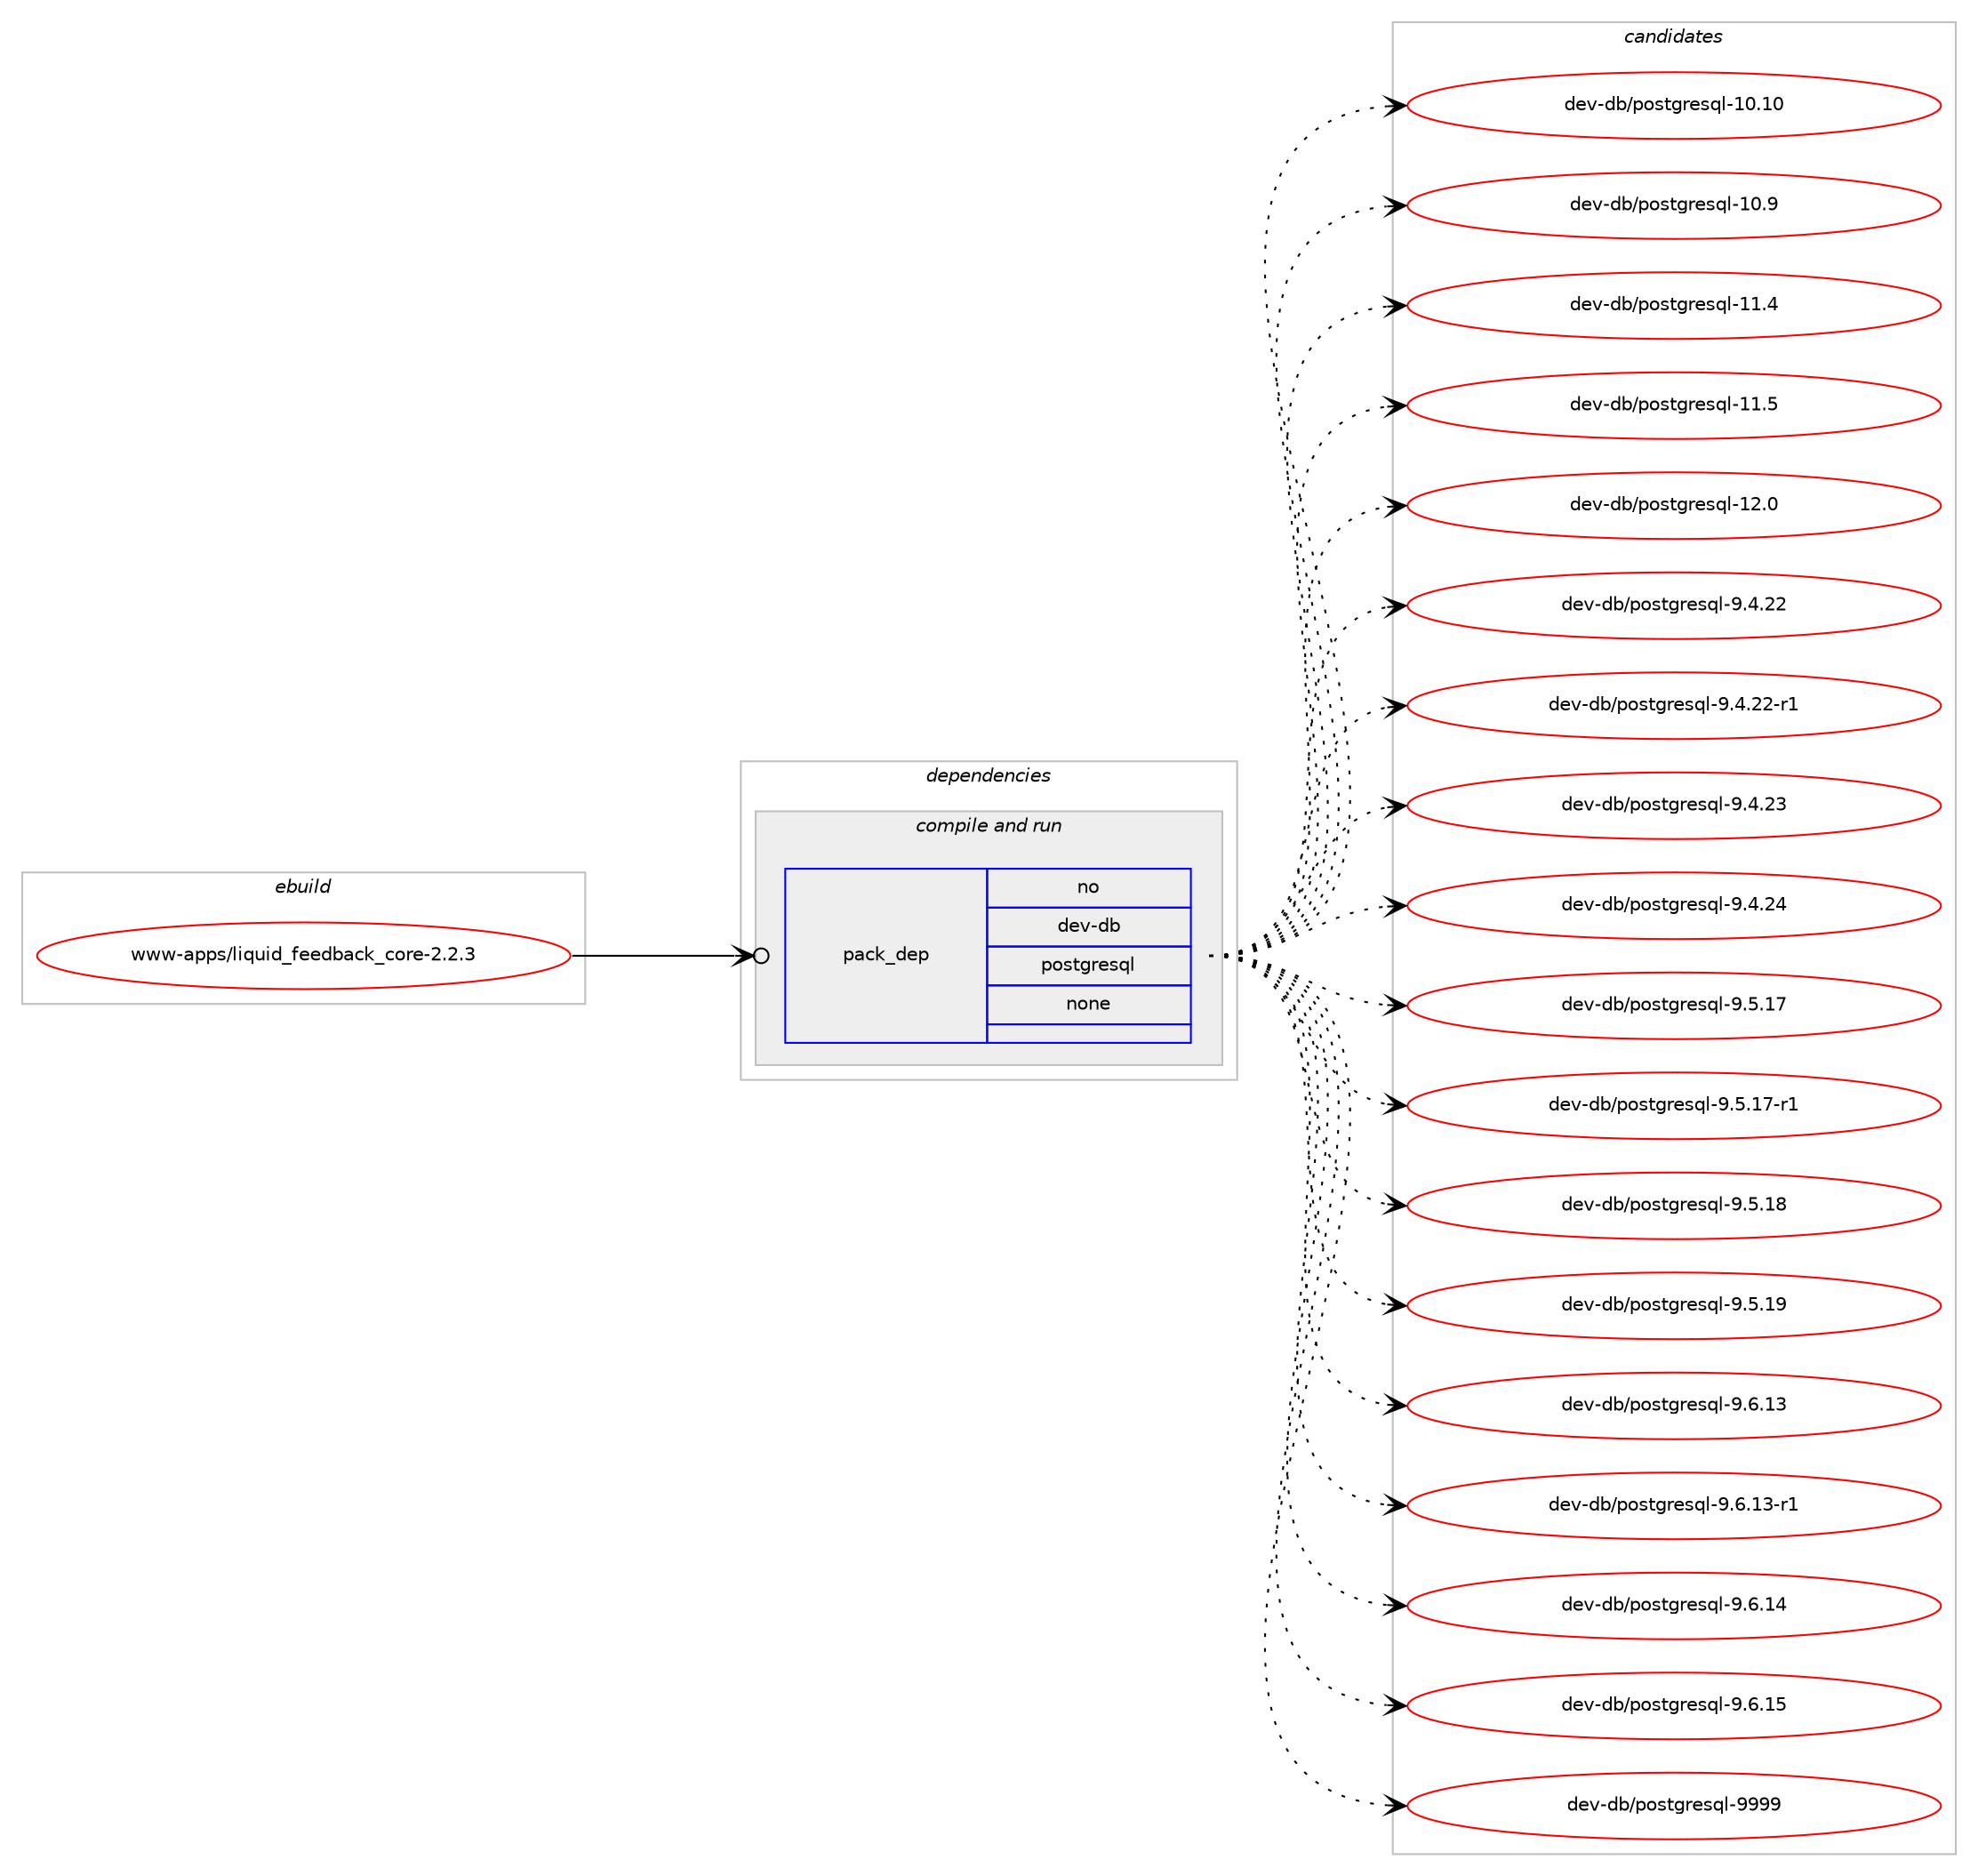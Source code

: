 digraph prolog {

# *************
# Graph options
# *************

newrank=true;
concentrate=true;
compound=true;
graph [rankdir=LR,fontname=Helvetica,fontsize=10,ranksep=1.5];#, ranksep=2.5, nodesep=0.2];
edge  [arrowhead=vee];
node  [fontname=Helvetica,fontsize=10];

# **********
# The ebuild
# **********

subgraph cluster_leftcol {
color=gray;
label=<<i>ebuild</i>>;
id [label="www-apps/liquid_feedback_core-2.2.3", color=red, width=4, href="../www-apps/liquid_feedback_core-2.2.3.svg"];
}

# ****************
# The dependencies
# ****************

subgraph cluster_midcol {
color=gray;
label=<<i>dependencies</i>>;
subgraph cluster_compile {
fillcolor="#eeeeee";
style=filled;
label=<<i>compile</i>>;
}
subgraph cluster_compileandrun {
fillcolor="#eeeeee";
style=filled;
label=<<i>compile and run</i>>;
subgraph pack671386 {
dependency904533 [label=<<TABLE BORDER="0" CELLBORDER="1" CELLSPACING="0" CELLPADDING="4" WIDTH="220"><TR><TD ROWSPAN="6" CELLPADDING="30">pack_dep</TD></TR><TR><TD WIDTH="110">no</TD></TR><TR><TD>dev-db</TD></TR><TR><TD>postgresql</TD></TR><TR><TD>none</TD></TR><TR><TD></TD></TR></TABLE>>, shape=none, color=blue];
}
id:e -> dependency904533:w [weight=20,style="solid",arrowhead="odotvee"];
}
subgraph cluster_run {
fillcolor="#eeeeee";
style=filled;
label=<<i>run</i>>;
}
}

# **************
# The candidates
# **************

subgraph cluster_choices {
rank=same;
color=gray;
label=<<i>candidates</i>>;

subgraph choice671386 {
color=black;
nodesep=1;
choice100101118451009847112111115116103114101115113108454948464948 [label="dev-db/postgresql-10.10", color=red, width=4,href="../dev-db/postgresql-10.10.svg"];
choice1001011184510098471121111151161031141011151131084549484657 [label="dev-db/postgresql-10.9", color=red, width=4,href="../dev-db/postgresql-10.9.svg"];
choice1001011184510098471121111151161031141011151131084549494652 [label="dev-db/postgresql-11.4", color=red, width=4,href="../dev-db/postgresql-11.4.svg"];
choice1001011184510098471121111151161031141011151131084549494653 [label="dev-db/postgresql-11.5", color=red, width=4,href="../dev-db/postgresql-11.5.svg"];
choice1001011184510098471121111151161031141011151131084549504648 [label="dev-db/postgresql-12.0", color=red, width=4,href="../dev-db/postgresql-12.0.svg"];
choice10010111845100984711211111511610311410111511310845574652465050 [label="dev-db/postgresql-9.4.22", color=red, width=4,href="../dev-db/postgresql-9.4.22.svg"];
choice100101118451009847112111115116103114101115113108455746524650504511449 [label="dev-db/postgresql-9.4.22-r1", color=red, width=4,href="../dev-db/postgresql-9.4.22-r1.svg"];
choice10010111845100984711211111511610311410111511310845574652465051 [label="dev-db/postgresql-9.4.23", color=red, width=4,href="../dev-db/postgresql-9.4.23.svg"];
choice10010111845100984711211111511610311410111511310845574652465052 [label="dev-db/postgresql-9.4.24", color=red, width=4,href="../dev-db/postgresql-9.4.24.svg"];
choice10010111845100984711211111511610311410111511310845574653464955 [label="dev-db/postgresql-9.5.17", color=red, width=4,href="../dev-db/postgresql-9.5.17.svg"];
choice100101118451009847112111115116103114101115113108455746534649554511449 [label="dev-db/postgresql-9.5.17-r1", color=red, width=4,href="../dev-db/postgresql-9.5.17-r1.svg"];
choice10010111845100984711211111511610311410111511310845574653464956 [label="dev-db/postgresql-9.5.18", color=red, width=4,href="../dev-db/postgresql-9.5.18.svg"];
choice10010111845100984711211111511610311410111511310845574653464957 [label="dev-db/postgresql-9.5.19", color=red, width=4,href="../dev-db/postgresql-9.5.19.svg"];
choice10010111845100984711211111511610311410111511310845574654464951 [label="dev-db/postgresql-9.6.13", color=red, width=4,href="../dev-db/postgresql-9.6.13.svg"];
choice100101118451009847112111115116103114101115113108455746544649514511449 [label="dev-db/postgresql-9.6.13-r1", color=red, width=4,href="../dev-db/postgresql-9.6.13-r1.svg"];
choice10010111845100984711211111511610311410111511310845574654464952 [label="dev-db/postgresql-9.6.14", color=red, width=4,href="../dev-db/postgresql-9.6.14.svg"];
choice10010111845100984711211111511610311410111511310845574654464953 [label="dev-db/postgresql-9.6.15", color=red, width=4,href="../dev-db/postgresql-9.6.15.svg"];
choice1001011184510098471121111151161031141011151131084557575757 [label="dev-db/postgresql-9999", color=red, width=4,href="../dev-db/postgresql-9999.svg"];
dependency904533:e -> choice100101118451009847112111115116103114101115113108454948464948:w [style=dotted,weight="100"];
dependency904533:e -> choice1001011184510098471121111151161031141011151131084549484657:w [style=dotted,weight="100"];
dependency904533:e -> choice1001011184510098471121111151161031141011151131084549494652:w [style=dotted,weight="100"];
dependency904533:e -> choice1001011184510098471121111151161031141011151131084549494653:w [style=dotted,weight="100"];
dependency904533:e -> choice1001011184510098471121111151161031141011151131084549504648:w [style=dotted,weight="100"];
dependency904533:e -> choice10010111845100984711211111511610311410111511310845574652465050:w [style=dotted,weight="100"];
dependency904533:e -> choice100101118451009847112111115116103114101115113108455746524650504511449:w [style=dotted,weight="100"];
dependency904533:e -> choice10010111845100984711211111511610311410111511310845574652465051:w [style=dotted,weight="100"];
dependency904533:e -> choice10010111845100984711211111511610311410111511310845574652465052:w [style=dotted,weight="100"];
dependency904533:e -> choice10010111845100984711211111511610311410111511310845574653464955:w [style=dotted,weight="100"];
dependency904533:e -> choice100101118451009847112111115116103114101115113108455746534649554511449:w [style=dotted,weight="100"];
dependency904533:e -> choice10010111845100984711211111511610311410111511310845574653464956:w [style=dotted,weight="100"];
dependency904533:e -> choice10010111845100984711211111511610311410111511310845574653464957:w [style=dotted,weight="100"];
dependency904533:e -> choice10010111845100984711211111511610311410111511310845574654464951:w [style=dotted,weight="100"];
dependency904533:e -> choice100101118451009847112111115116103114101115113108455746544649514511449:w [style=dotted,weight="100"];
dependency904533:e -> choice10010111845100984711211111511610311410111511310845574654464952:w [style=dotted,weight="100"];
dependency904533:e -> choice10010111845100984711211111511610311410111511310845574654464953:w [style=dotted,weight="100"];
dependency904533:e -> choice1001011184510098471121111151161031141011151131084557575757:w [style=dotted,weight="100"];
}
}

}
